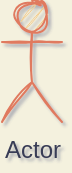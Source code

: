 <mxfile version="15.2.9" type="github">
  <diagram id="COLGENjFSGerEnKKBjg_" name="Page-1">
    <mxGraphModel dx="1422" dy="762" grid="1" gridSize="10" guides="1" tooltips="1" connect="1" arrows="1" fold="1" page="1" pageScale="1" pageWidth="827" pageHeight="1169" background="#F4F1DE" math="0" shadow="1">
      <root>
        <mxCell id="0" />
        <mxCell id="1" parent="0" />
        <mxCell id="jITUZdI5sTVW_WLY4MIX-1" value="Actor" style="shape=umlActor;verticalLabelPosition=bottom;verticalAlign=top;html=1;outlineConnect=0;fillColor=#F2CC8F;strokeColor=#E07A5F;fontColor=#393C56;sketch=1;" vertex="1" parent="1">
          <mxGeometry x="80" y="230" width="30" height="60" as="geometry" />
        </mxCell>
      </root>
    </mxGraphModel>
  </diagram>
</mxfile>
